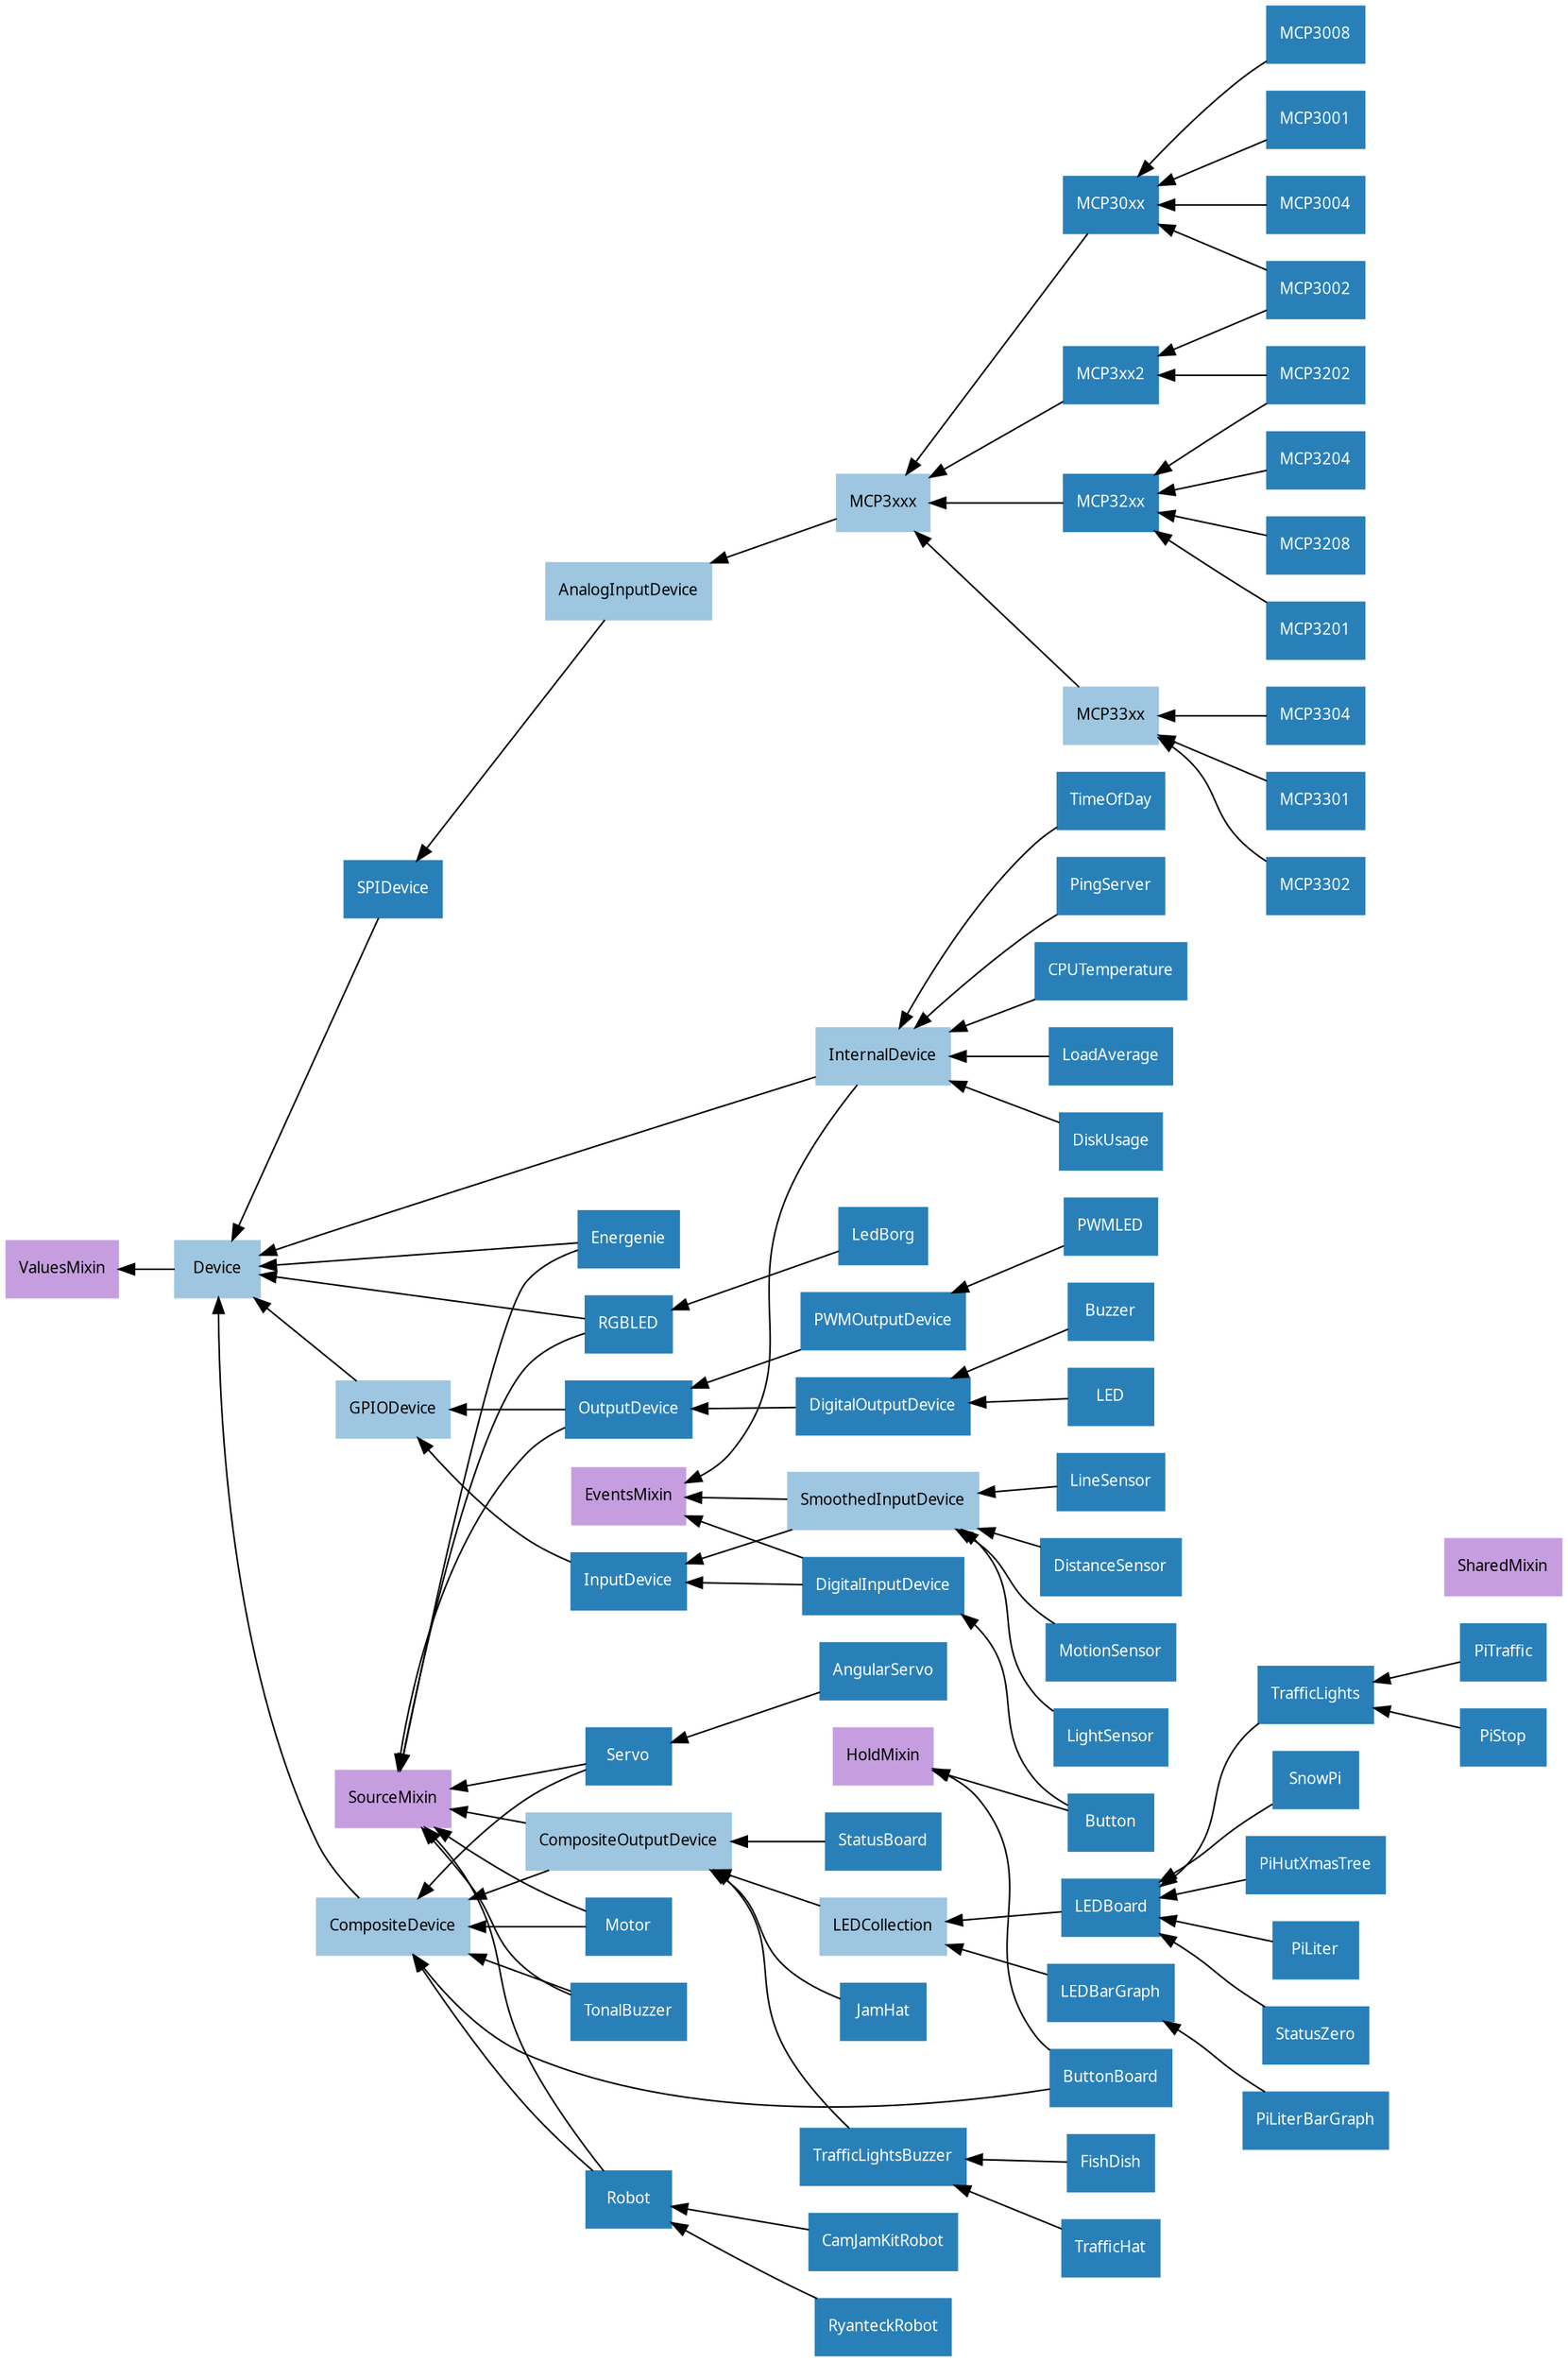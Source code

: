 /* vim: set et sw=4 sts=4: */

digraph classes {
    graph [rankdir=RL];
    node [shape=rect, style=filled, fontname=Sans, fontsize=10];
    edge [];

    /* Mixin classes */
    node [color="#c69ee0", fontcolor="#000000"]

    ValuesMixin;
    SourceMixin;
    SharedMixin;
    EventsMixin;
    HoldMixin;

    /* Abstract classes */
    node [color="#9ec6e0", fontcolor="#000000"]

    Device;
    GPIODevice;

    SmoothedInputDevice;
    AnalogInputDevice;
    MCP3xxx;
    MCP33xx;
    CompositeDevice;
    CompositeOutputDevice;
    LEDCollection;
    InternalDevice;

    GPIODevice->Device;
    Device->ValuesMixin;

    /* Concrete classes */
    node [color="#2980b9", fontcolor="#ffffff"];

    InputDevice->GPIODevice;
    DigitalInputDevice->InputDevice;
    DigitalInputDevice->EventsMixin;
    SmoothedInputDevice->InputDevice;
    SmoothedInputDevice->EventsMixin;
    Button->DigitalInputDevice;
    Button->HoldMixin;
    MotionSensor->SmoothedInputDevice;
    LightSensor->SmoothedInputDevice;
    LineSensor->SmoothedInputDevice;
    DistanceSensor->SmoothedInputDevice;

    OutputDevice->GPIODevice;
    OutputDevice->SourceMixin;
    DigitalOutputDevice->OutputDevice;
    LED->DigitalOutputDevice;
    Buzzer->DigitalOutputDevice;
    PWMOutputDevice->OutputDevice;
    PWMLED->PWMOutputDevice;
    RGBLED->Device;
    RGBLED->SourceMixin;

    SPIDevice->Device;
    AnalogInputDevice->SPIDevice;
    MCP3xxx->AnalogInputDevice;
    MCP30xx->MCP3xxx;
    MCP32xx->MCP3xxx;
    MCP33xx->MCP3xxx;
    MCP3xx2->MCP3xxx;

    MCP3001->MCP30xx;
    MCP3002->MCP30xx;
    MCP3004->MCP30xx;
    MCP3008->MCP30xx;
    MCP3201->MCP32xx;
    MCP3202->MCP32xx;
    MCP3204->MCP32xx;
    MCP3208->MCP32xx;
    MCP3002->MCP3xx2;
    MCP3202->MCP3xx2;
    MCP3301->MCP33xx;
    MCP3302->MCP33xx;
    MCP3304->MCP33xx;

    CompositeDevice->Device;
    CompositeOutputDevice->CompositeDevice;
    CompositeOutputDevice->SourceMixin;
    LEDCollection->CompositeOutputDevice;
    LEDBoard->LEDCollection;
    LEDBarGraph->LEDCollection;
    LedBorg->RGBLED;
    ButtonBoard->CompositeDevice;
    ButtonBoard->HoldMixin;
    PiLiter->LEDBoard;
    PiLiterBarGraph->LEDBarGraph;
    StatusZero->LEDBoard;
    TrafficLights->LEDBoard;
    SnowPi->LEDBoard;
    PiHutXmasTree->LEDBoard;
    PiTraffic->TrafficLights;
    PiStop->TrafficLights;
    TrafficLightsBuzzer->CompositeOutputDevice;
    StatusBoard->CompositeOutputDevice;
    JamHat->CompositeOutputDevice;
    FishDish->TrafficLightsBuzzer;
    TrafficHat->TrafficLightsBuzzer;
    Robot->CompositeDevice;
    Robot->SourceMixin;
    Energenie->Device;
    Energenie->SourceMixin;
    RyanteckRobot->Robot;
    CamJamKitRobot->Robot;
    Motor->CompositeDevice;
    Motor->SourceMixin;
    Servo->CompositeDevice;
    Servo->SourceMixin;
    TonalBuzzer->CompositeDevice;
    TonalBuzzer->SourceMixin;
    AngularServo->Servo;

    InternalDevice->Device;
    InternalDevice->EventsMixin;
    TimeOfDay->InternalDevice;
    PingServer->InternalDevice;
    CPUTemperature->InternalDevice;
    LoadAverage->InternalDevice;
    DiskUsage->InternalDevice;
}
